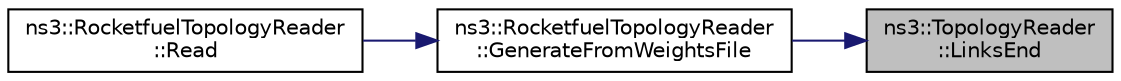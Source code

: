 digraph "ns3::TopologyReader::LinksEnd"
{
 // LATEX_PDF_SIZE
  edge [fontname="Helvetica",fontsize="10",labelfontname="Helvetica",labelfontsize="10"];
  node [fontname="Helvetica",fontsize="10",shape=record];
  rankdir="RL";
  Node1 [label="ns3::TopologyReader\l::LinksEnd",height=0.2,width=0.4,color="black", fillcolor="grey75", style="filled", fontcolor="black",tooltip="Returns an iterator to the the last link in this block."];
  Node1 -> Node2 [dir="back",color="midnightblue",fontsize="10",style="solid",fontname="Helvetica"];
  Node2 [label="ns3::RocketfuelTopologyReader\l::GenerateFromWeightsFile",height=0.2,width=0.4,color="black", fillcolor="white", style="filled",URL="$classns3_1_1_rocketfuel_topology_reader.html#a44bf6bb1a27f15e05207af0af78a5588",tooltip="Topology read function from a file containing the nodes weights."];
  Node2 -> Node3 [dir="back",color="midnightblue",fontsize="10",style="solid",fontname="Helvetica"];
  Node3 [label="ns3::RocketfuelTopologyReader\l::Read",height=0.2,width=0.4,color="black", fillcolor="white", style="filled",URL="$classns3_1_1_rocketfuel_topology_reader.html#aecde048f1ebfdce6e886cba1a798f0b1",tooltip="Main topology reading function."];
}
